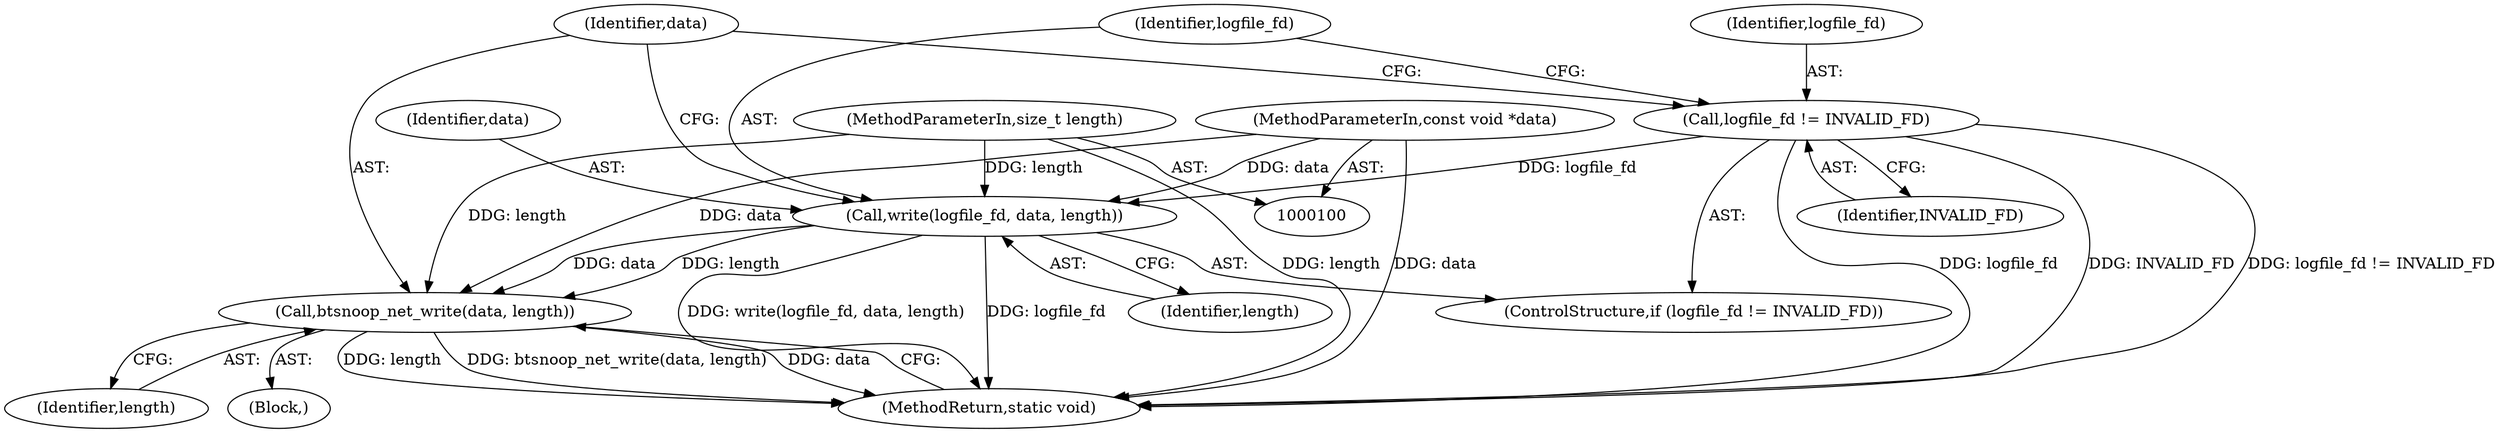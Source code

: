 digraph "1_Android_472271b153c5dc53c28beac55480a8d8434b2d5c_49@del" {
"1000108" [label="(Call,write(logfile_fd, data, length))"];
"1000105" [label="(Call,logfile_fd != INVALID_FD)"];
"1000101" [label="(MethodParameterIn,const void *data)"];
"1000102" [label="(MethodParameterIn,size_t length)"];
"1000112" [label="(Call,btsnoop_net_write(data, length))"];
"1000115" [label="(MethodReturn,static void)"];
"1000102" [label="(MethodParameterIn,size_t length)"];
"1000114" [label="(Identifier,length)"];
"1000104" [label="(ControlStructure,if (logfile_fd != INVALID_FD))"];
"1000113" [label="(Identifier,data)"];
"1000101" [label="(MethodParameterIn,const void *data)"];
"1000110" [label="(Identifier,data)"];
"1000112" [label="(Call,btsnoop_net_write(data, length))"];
"1000106" [label="(Identifier,logfile_fd)"];
"1000108" [label="(Call,write(logfile_fd, data, length))"];
"1000107" [label="(Identifier,INVALID_FD)"];
"1000111" [label="(Identifier,length)"];
"1000103" [label="(Block,)"];
"1000105" [label="(Call,logfile_fd != INVALID_FD)"];
"1000109" [label="(Identifier,logfile_fd)"];
"1000108" -> "1000104"  [label="AST: "];
"1000108" -> "1000111"  [label="CFG: "];
"1000109" -> "1000108"  [label="AST: "];
"1000110" -> "1000108"  [label="AST: "];
"1000111" -> "1000108"  [label="AST: "];
"1000113" -> "1000108"  [label="CFG: "];
"1000108" -> "1000115"  [label="DDG: write(logfile_fd, data, length)"];
"1000108" -> "1000115"  [label="DDG: logfile_fd"];
"1000105" -> "1000108"  [label="DDG: logfile_fd"];
"1000101" -> "1000108"  [label="DDG: data"];
"1000102" -> "1000108"  [label="DDG: length"];
"1000108" -> "1000112"  [label="DDG: data"];
"1000108" -> "1000112"  [label="DDG: length"];
"1000105" -> "1000104"  [label="AST: "];
"1000105" -> "1000107"  [label="CFG: "];
"1000106" -> "1000105"  [label="AST: "];
"1000107" -> "1000105"  [label="AST: "];
"1000109" -> "1000105"  [label="CFG: "];
"1000113" -> "1000105"  [label="CFG: "];
"1000105" -> "1000115"  [label="DDG: INVALID_FD"];
"1000105" -> "1000115"  [label="DDG: logfile_fd != INVALID_FD"];
"1000105" -> "1000115"  [label="DDG: logfile_fd"];
"1000101" -> "1000100"  [label="AST: "];
"1000101" -> "1000115"  [label="DDG: data"];
"1000101" -> "1000112"  [label="DDG: data"];
"1000102" -> "1000100"  [label="AST: "];
"1000102" -> "1000115"  [label="DDG: length"];
"1000102" -> "1000112"  [label="DDG: length"];
"1000112" -> "1000103"  [label="AST: "];
"1000112" -> "1000114"  [label="CFG: "];
"1000113" -> "1000112"  [label="AST: "];
"1000114" -> "1000112"  [label="AST: "];
"1000115" -> "1000112"  [label="CFG: "];
"1000112" -> "1000115"  [label="DDG: length"];
"1000112" -> "1000115"  [label="DDG: btsnoop_net_write(data, length)"];
"1000112" -> "1000115"  [label="DDG: data"];
}
